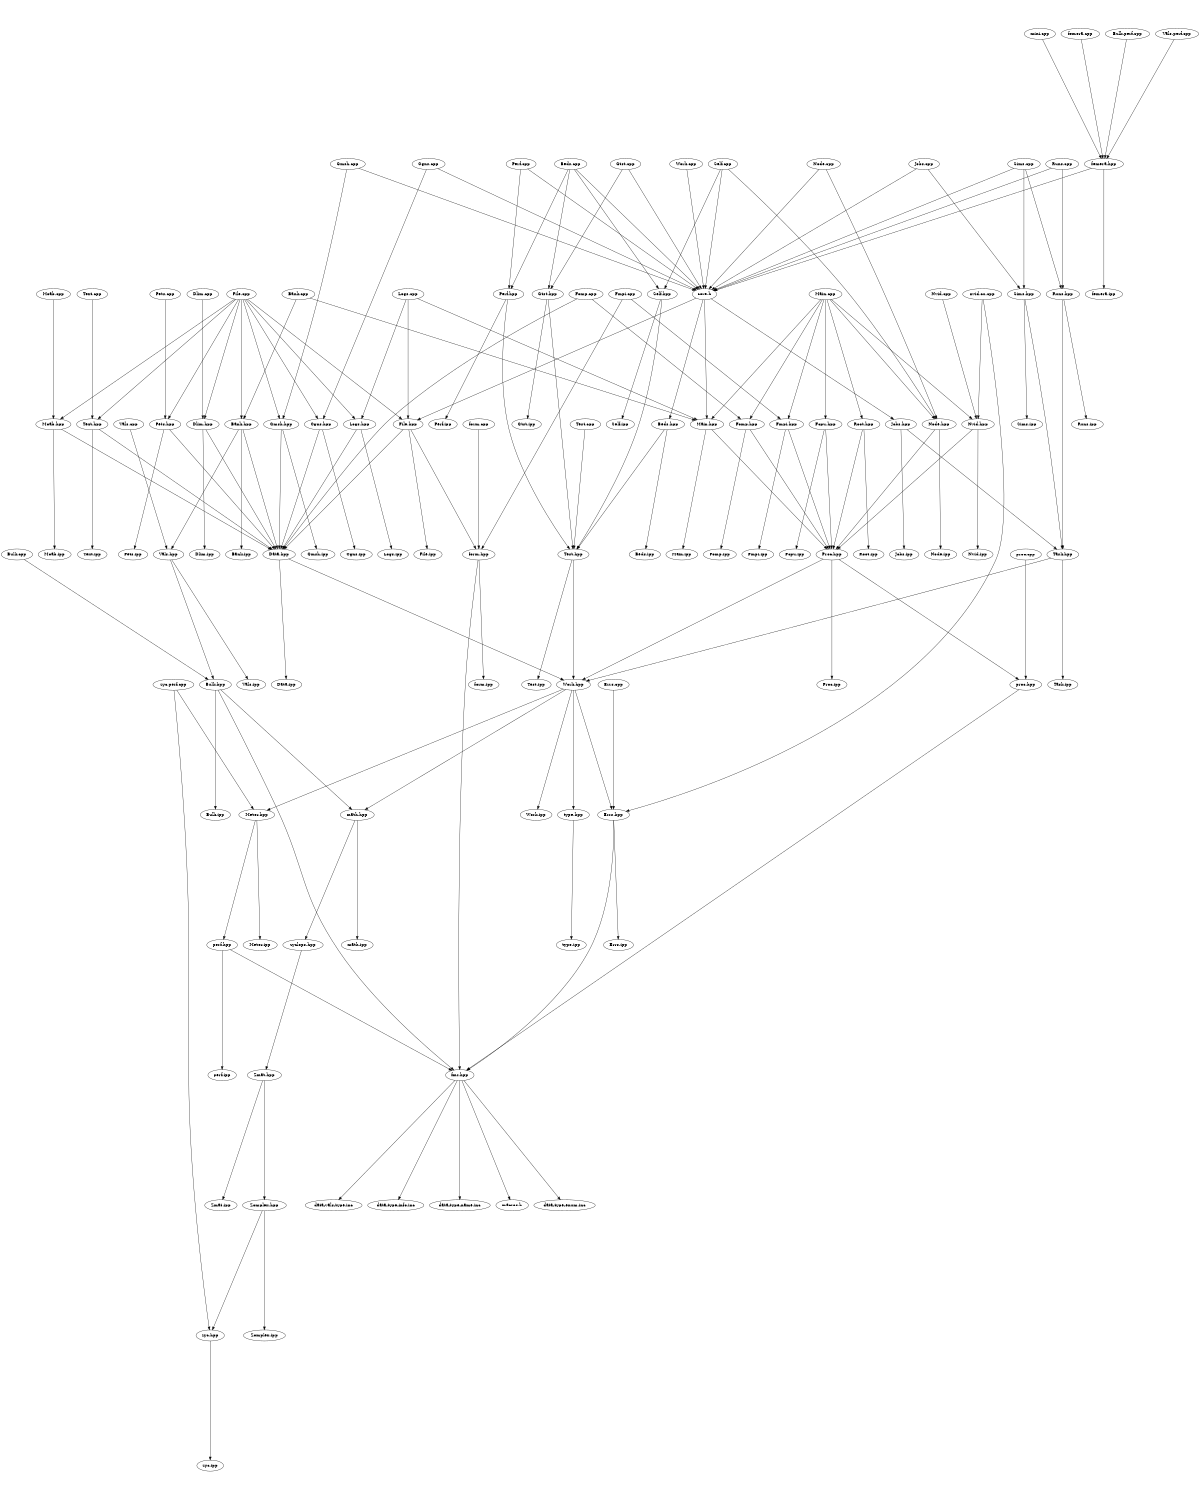 digraph "source tree" {
    overlap=scale;
    size="8,10";
    ratio="fill";
    fontsize="16";
    fontname="Helvetica";
	clusterrank="local";
	"Bank.hpp" -> "Vals.hpp"
	"Root.hpp" -> "Root.ipp"
	"File.cpp" -> "Moab.hpp"
	"math.hpp" -> "zyclops.hpp"
	"Main.cpp" -> "Main.hpp"
	"Node.hpp" -> "Node.ipp"
	"Text.hpp" -> "Data.hpp"
	"Self.cpp" -> "Self.hpp"
	"Self.cpp" -> "core.h"
	"core.h" -> "Main.hpp"
	"File.cpp" -> "Text.hpp"
	"core.h" -> "Jobs.hpp"
	"Errs.cpp" -> "Errs.hpp"
	"Main.cpp" -> "Node.hpp"
	"Bulk.cpp" -> "Bulk.hpp"
	"Test.hpp" -> "Test.ipp"
	"mini.cpp" -> "femera.hpp"
	"Beds.hpp" -> "Beds.ipp"
	"type.hpp" -> "type.ipp"
	"Self.hpp" -> "Test.hpp"
	"Bank.hpp" -> "Bank.ipp"
	"Text.hpp" -> "Text.ipp"
	"Zomplex.hpp" -> "zyc.hpp"
	"Work.hpp" -> "Work.ipp"
	"Test.hpp" -> "Work.hpp"
	"Vals.cpp" -> "Vals.hpp"
	"Bulk.hpp" -> "fmr.hpp"
	"Main.hpp" -> "Proc.hpp"
	"Pets.hpp" -> "Data.hpp"
	"femera.cpp" -> "femera.hpp"
	"Gmsh.cpp" -> "core.h"
	"Meter.hpp" -> "perf.hpp"
	"Zmat.hpp" -> "Zomplex.hpp"
	"form.hpp" -> "form.ipp"
	"File.cpp" -> "Bank.hpp"
	"File.cpp" -> "Logs.hpp"
	"Self.hpp" -> "Self.ipp"
	"Sims.hpp" -> "Task.hpp"
	"Zomplex.hpp" -> "Zomplex.ipp"
	"Runs.cpp" -> "core.h"
	"Work.hpp" -> "Meter.hpp"
	"Node.hpp" -> "Proc.hpp"
	"zyclops.hpp" -> "Zmat.hpp"
	"perf.hpp" -> "fmr.hpp"
	"Text.cpp" -> "Text.hpp"
	"Fmpi.cpp" -> "Fmpi.hpp"
	"Nvid.hpp" -> "Proc.hpp"
	"Vals.hpp" -> "Bulk.hpp"
	"Errs.hpp" -> "fmr.hpp"
	"Logs.hpp" -> "Logs.ipp"
	"proc.cpp" -> "proc.hpp"
	"Zmat.hpp" -> "Zmat.ipp"
	"Node.cpp" -> "Node.hpp"
	"Gtst.hpp" -> "Test.hpp"
	"Beds.hpp" -> "Test.hpp"
	"math.hpp" -> "math.ipp"
	"Pets.cpp" -> "Pets.hpp"
	"Sims.hpp" -> "Sims.ipp"
	"Vals.hpp" -> "Vals.ipp"
	"Fcpu.hpp" -> "Proc.hpp"
	"Fomp.hpp" -> "Proc.hpp"
	"fmr.hpp" -> "data-type-enum.inc"
	"Beds.cpp" -> "Self.hpp"
	"Dlim.hpp" -> "Data.hpp"
	"Dlim.hpp" -> "Dlim.ipp"
	"Main.cpp" -> "Nvid.hpp"
	"nvid.cu.cpp" -> "Errs.hpp"
	"Main.cpp" -> "Fmpi.hpp"
	"Meter.hpp" -> "Meter.ipp"
	"Task.hpp" -> "Task.ipp"
	"Gmsh.hpp" -> "Data.hpp"
	"File.hpp" -> "File.ipp"
	"proc.hpp" -> "fmr.hpp"
	"nvid.cu.cpp" -> "Nvid.hpp"
	"Task.hpp" -> "Work.hpp"
	"Gmsh.cpp" -> "Gmsh.hpp"
	"Bulk.hpp" -> "math.hpp"
	"Proc.hpp" -> "Proc.ipp"
	"Main.cpp" -> "Fomp.hpp"
	"Cgns.cpp" -> "core.h"
	"core.h" -> "File.hpp"
	"File.hpp" -> "Data.hpp"
	"Fmpi.cpp" -> "form.hpp"
	"Dlim.cpp" -> "Dlim.hpp"
	"Jobs.cpp" -> "core.h"
	"femera.hpp" -> "femera.ipp"
	"Self.cpp" -> "Node.hpp"
	"Fcpu.hpp" -> "Fcpu.ipp"
	"Fomp.cpp" -> "Data.hpp"
	"Fomp.hpp" -> "Fomp.ipp"
	"Gtst.cpp" -> "Gtst.hpp"
	"Moab.hpp" -> "Moab.ipp"
	"Logs.hpp" -> "Data.hpp"
	"File.cpp" -> "Cgns.hpp"
	"Nvid.cpp" -> "Nvid.hpp"
	"Moab.hpp" -> "Data.hpp"
	"Bank.hpp" -> "Data.hpp"
	"Runs.cpp" -> "Runs.hpp"
	"Main.cpp" -> "Fcpu.hpp"
	"Moab.cpp" -> "Moab.hpp"
	"zyc.perf.cpp" -> "Meter.hpp"
	"Root.hpp" -> "Proc.hpp"
	"Fomp.cpp" -> "Fomp.hpp"
	"Gtst.hpp" -> "Gtst.ipp"
	"Pets.hpp" -> "Pets.ipp"
	"Jobs.cpp" -> "Sims.hpp"
	"form.cpp" -> "form.hpp"
	"Perf.cpp" -> "Perf.hpp"
	"File.cpp" -> "Pets.hpp"
	"Work.cpp" -> "core.h"
	"Runs.hpp" -> "Runs.ipp"
	"Cgns.hpp" -> "Data.hpp"
	"perf.hpp" -> "perf.ipp"
	"Beds.cpp" -> "Perf.hpp"
	"Perf.hpp" -> "Test.hpp"
	"Beds.cpp" -> "Gtst.hpp"
	"Data.hpp" -> "Data.ipp"
	"File.hpp" -> "form.hpp"
	"Sims.cpp" -> "Runs.hpp"
	"File.cpp" -> "File.hpp"
	"File.cpp" -> "Dlim.hpp"
	"File.cpp" -> "Gmsh.hpp"
	"Test.cpp" -> "Test.hpp"
	"Proc.hpp" -> "Work.hpp"
	"Gtst.cpp" -> "core.h"
	"Bulk.perf.cpp" -> "femera.hpp"
	"Perf.hpp" -> "Perf.ipp"
	"Proc.hpp" -> "proc.hpp"
	"Jobs.hpp" -> "Jobs.ipp"
	"Main.cpp" -> "Root.hpp"
	"Jobs.hpp" -> "Task.hpp"
	"Nvid.hpp" -> "Nvid.ipp"
	"Sims.cpp" -> "core.h"
	"Vals.perf.cpp" -> "femera.hpp"
	"Logs.cpp" -> "Main.hpp"
	"Cgns.cpp" -> "Cgns.hpp"
	"zyc.hpp" -> "zyc.ipp"
	"zyc.perf.cpp" -> "zyc.hpp"
	"fmr.hpp" -> "data-vals-type.inc"
	"Errs.hpp" -> "Errs.ipp"
	"Logs.cpp" -> "File.hpp"
	"Work.hpp" -> "Errs.hpp"
	"Beds.cpp" -> "core.h"
	"Runs.hpp" -> "Task.hpp"
	"Bank.cpp" -> "Bank.hpp"
	"Sims.cpp" -> "Sims.hpp"
	"Gmsh.hpp" -> "Gmsh.ipp"
	"Fmpi.hpp" -> "Fmpi.ipp"
	"Fmpi.hpp" -> "Proc.hpp"
	"femera.hpp" -> "core.h"
	"fmr.hpp" -> "data-type-info.inc"
	"Logs.cpp" -> "Logs.hpp"
	"Cgns.hpp" -> "Cgns.ipp"
	"fmr.hpp" -> "data-type-name.inc"
	"Node.cpp" -> "core.h"
	"form.hpp" -> "fmr.hpp"
	"fmr.hpp" -> "macros.h"
	"Bulk.hpp" -> "Bulk.ipp"
	"Main.hpp" -> "Main.ipp"
	"Perf.cpp" -> "core.h"
	"Data.hpp" -> "Work.hpp"
	"Work.hpp" -> "math.hpp"
	"Work.hpp" -> "type.hpp"
	"Bank.cpp" -> "Main.hpp"
	"core.h" -> "Beds.hpp"
}
